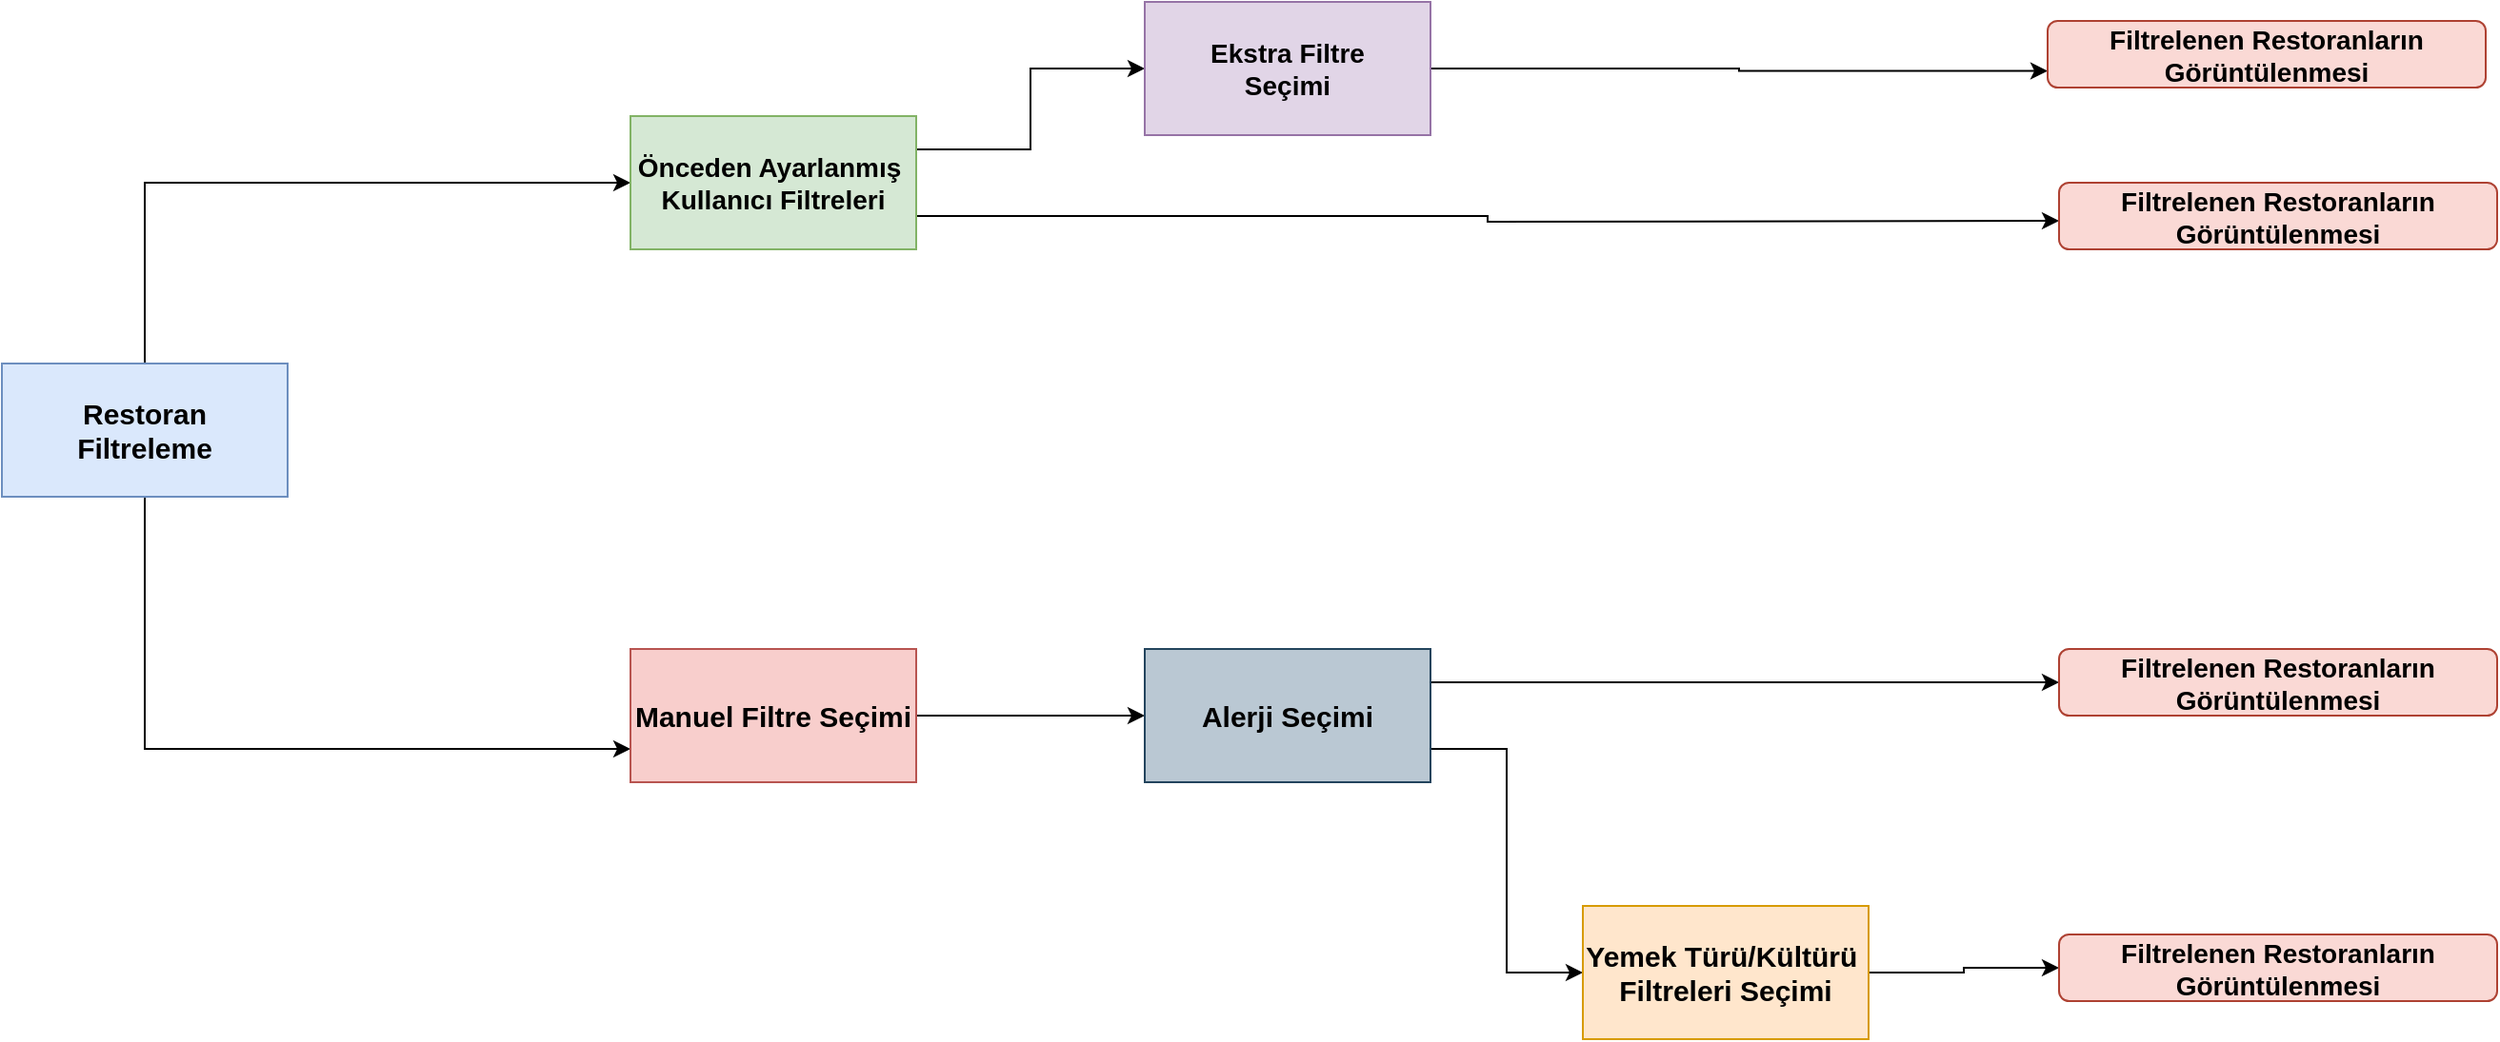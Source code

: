 <mxfile version="24.2.5" type="device">
  <diagram name="Sayfa -1" id="EbYH6_zNYih0m5m2DhFU">
    <mxGraphModel dx="2261" dy="844" grid="1" gridSize="10" guides="1" tooltips="1" connect="1" arrows="1" fold="1" page="1" pageScale="1" pageWidth="827" pageHeight="1169" math="0" shadow="0">
      <root>
        <mxCell id="0" />
        <mxCell id="1" parent="0" />
        <mxCell id="zc3lC73bRbIteGUZRqW--3" style="edgeStyle=orthogonalEdgeStyle;rounded=0;orthogonalLoop=1;jettySize=auto;html=1;exitX=0.5;exitY=0;exitDx=0;exitDy=0;entryX=0;entryY=0.5;entryDx=0;entryDy=0;" edge="1" parent="1" source="zc3lC73bRbIteGUZRqW--1" target="zc3lC73bRbIteGUZRqW--2">
          <mxGeometry relative="1" as="geometry" />
        </mxCell>
        <mxCell id="zc3lC73bRbIteGUZRqW--6" style="edgeStyle=orthogonalEdgeStyle;rounded=0;orthogonalLoop=1;jettySize=auto;html=1;exitX=0.5;exitY=1;exitDx=0;exitDy=0;entryX=0;entryY=0.75;entryDx=0;entryDy=0;" edge="1" parent="1" source="zc3lC73bRbIteGUZRqW--1" target="zc3lC73bRbIteGUZRqW--5">
          <mxGeometry relative="1" as="geometry" />
        </mxCell>
        <mxCell id="zc3lC73bRbIteGUZRqW--1" value="&lt;b style=&quot;font-size: 15px;&quot;&gt;&lt;font style=&quot;font-size: 15px;&quot;&gt;Restoran&lt;/font&gt;&lt;/b&gt;&lt;div style=&quot;font-size: 15px;&quot;&gt;&lt;b style=&quot;&quot;&gt;&lt;font style=&quot;font-size: 15px;&quot;&gt;Filtreleme&lt;/font&gt;&lt;/b&gt;&lt;/div&gt;" style="rounded=0;whiteSpace=wrap;html=1;fillColor=#dae8fc;strokeColor=#6c8ebf;" vertex="1" parent="1">
          <mxGeometry x="-660" y="300" width="150" height="70" as="geometry" />
        </mxCell>
        <mxCell id="zc3lC73bRbIteGUZRqW--8" style="edgeStyle=orthogonalEdgeStyle;rounded=0;orthogonalLoop=1;jettySize=auto;html=1;exitX=1;exitY=0.25;exitDx=0;exitDy=0;entryX=0;entryY=0.5;entryDx=0;entryDy=0;" edge="1" parent="1" source="zc3lC73bRbIteGUZRqW--2" target="zc3lC73bRbIteGUZRqW--7">
          <mxGeometry relative="1" as="geometry" />
        </mxCell>
        <mxCell id="zc3lC73bRbIteGUZRqW--10" style="edgeStyle=orthogonalEdgeStyle;rounded=0;orthogonalLoop=1;jettySize=auto;html=1;exitX=1;exitY=0.75;exitDx=0;exitDy=0;entryX=0;entryY=0.5;entryDx=0;entryDy=0;" edge="1" parent="1" source="zc3lC73bRbIteGUZRqW--2">
          <mxGeometry relative="1" as="geometry">
            <mxPoint x="420" y="225" as="targetPoint" />
          </mxGeometry>
        </mxCell>
        <mxCell id="zc3lC73bRbIteGUZRqW--2" value="&lt;b style=&quot;font-size: 14px;&quot;&gt;&lt;font style=&quot;font-size: 14px;&quot;&gt;Önceden Ayarlanmış&amp;nbsp;&lt;/font&gt;&lt;/b&gt;&lt;div style=&quot;font-size: 14px;&quot;&gt;&lt;b style=&quot;&quot;&gt;&lt;font style=&quot;font-size: 14px;&quot;&gt;Kullanıcı Filtreleri&lt;/font&gt;&lt;/b&gt;&lt;/div&gt;" style="rounded=0;whiteSpace=wrap;html=1;fillColor=#d5e8d4;strokeColor=#82b366;" vertex="1" parent="1">
          <mxGeometry x="-330" y="170" width="150" height="70" as="geometry" />
        </mxCell>
        <mxCell id="zc3lC73bRbIteGUZRqW--17" style="edgeStyle=orthogonalEdgeStyle;rounded=0;orthogonalLoop=1;jettySize=auto;html=1;exitX=1;exitY=0.5;exitDx=0;exitDy=0;entryX=0;entryY=0.5;entryDx=0;entryDy=0;" edge="1" parent="1" source="zc3lC73bRbIteGUZRqW--5" target="zc3lC73bRbIteGUZRqW--16">
          <mxGeometry relative="1" as="geometry" />
        </mxCell>
        <mxCell id="zc3lC73bRbIteGUZRqW--5" value="&lt;b&gt;&lt;font style=&quot;font-size: 15px;&quot;&gt;Manuel Filtre Seçimi&lt;/font&gt;&lt;/b&gt;" style="rounded=0;whiteSpace=wrap;html=1;fillColor=#f8cecc;strokeColor=#b85450;" vertex="1" parent="1">
          <mxGeometry x="-330" y="450" width="150" height="70" as="geometry" />
        </mxCell>
        <mxCell id="zc3lC73bRbIteGUZRqW--14" style="edgeStyle=orthogonalEdgeStyle;rounded=0;orthogonalLoop=1;jettySize=auto;html=1;exitX=1;exitY=0.5;exitDx=0;exitDy=0;entryX=0;entryY=0.75;entryDx=0;entryDy=0;" edge="1" parent="1" source="zc3lC73bRbIteGUZRqW--7" target="zc3lC73bRbIteGUZRqW--11">
          <mxGeometry relative="1" as="geometry" />
        </mxCell>
        <mxCell id="zc3lC73bRbIteGUZRqW--7" value="&lt;b style=&quot;font-size: 14px;&quot;&gt;&lt;font style=&quot;font-size: 14px;&quot;&gt;Ekstra Filtre&lt;/font&gt;&lt;/b&gt;&lt;div style=&quot;font-size: 14px;&quot;&gt;&lt;b style=&quot;&quot;&gt;&lt;font style=&quot;font-size: 14px;&quot;&gt;Seçimi&lt;/font&gt;&lt;/b&gt;&lt;/div&gt;" style="rounded=0;whiteSpace=wrap;html=1;fillColor=#e1d5e7;strokeColor=#9673a6;" vertex="1" parent="1">
          <mxGeometry x="-60" y="110" width="150" height="70" as="geometry" />
        </mxCell>
        <mxCell id="zc3lC73bRbIteGUZRqW--11" value="&lt;b style=&quot;font-size: 14px;&quot;&gt;Filtrelenen Restoranların&lt;/b&gt;&lt;div style=&quot;font-size: 14px;&quot;&gt;&lt;b&gt;Görüntülenmesi&lt;/b&gt;&lt;/div&gt;" style="rounded=1;whiteSpace=wrap;html=1;fillColor=#fad9d5;strokeColor=#ae4132;" vertex="1" parent="1">
          <mxGeometry x="414" y="120" width="230" height="35" as="geometry" />
        </mxCell>
        <mxCell id="zc3lC73bRbIteGUZRqW--13" value="&lt;b style=&quot;font-size: 14px;&quot;&gt;Filtrelenen Restoranların&lt;/b&gt;&lt;div style=&quot;font-size: 14px;&quot;&gt;&lt;b&gt;Görüntülenmesi&lt;/b&gt;&lt;/div&gt;" style="rounded=1;whiteSpace=wrap;html=1;fillColor=#fad9d5;strokeColor=#ae4132;" vertex="1" parent="1">
          <mxGeometry x="420" y="205" width="230" height="35" as="geometry" />
        </mxCell>
        <mxCell id="zc3lC73bRbIteGUZRqW--22" style="edgeStyle=orthogonalEdgeStyle;rounded=0;orthogonalLoop=1;jettySize=auto;html=1;exitX=1;exitY=0.25;exitDx=0;exitDy=0;entryX=0;entryY=0.5;entryDx=0;entryDy=0;" edge="1" parent="1" source="zc3lC73bRbIteGUZRqW--16" target="zc3lC73bRbIteGUZRqW--21">
          <mxGeometry relative="1" as="geometry" />
        </mxCell>
        <mxCell id="zc3lC73bRbIteGUZRqW--25" style="edgeStyle=orthogonalEdgeStyle;rounded=0;orthogonalLoop=1;jettySize=auto;html=1;exitX=1;exitY=0.75;exitDx=0;exitDy=0;entryX=0;entryY=0.5;entryDx=0;entryDy=0;" edge="1" parent="1" source="zc3lC73bRbIteGUZRqW--16" target="zc3lC73bRbIteGUZRqW--23">
          <mxGeometry relative="1" as="geometry" />
        </mxCell>
        <mxCell id="zc3lC73bRbIteGUZRqW--16" value="&lt;span style=&quot;font-size: 15px;&quot;&gt;&lt;b&gt;Alerji Seçimi&lt;/b&gt;&lt;/span&gt;" style="rounded=0;whiteSpace=wrap;html=1;fillColor=#bac8d3;strokeColor=#23445d;" vertex="1" parent="1">
          <mxGeometry x="-60" y="450" width="150" height="70" as="geometry" />
        </mxCell>
        <mxCell id="zc3lC73bRbIteGUZRqW--21" value="&lt;b style=&quot;font-size: 14px;&quot;&gt;Filtrelenen Restoranların&lt;/b&gt;&lt;div style=&quot;font-size: 14px;&quot;&gt;&lt;b&gt;Görüntülenmesi&lt;/b&gt;&lt;/div&gt;" style="rounded=1;whiteSpace=wrap;html=1;fillColor=#fad9d5;strokeColor=#ae4132;" vertex="1" parent="1">
          <mxGeometry x="420" y="450" width="230" height="35" as="geometry" />
        </mxCell>
        <mxCell id="zc3lC73bRbIteGUZRqW--27" style="edgeStyle=orthogonalEdgeStyle;rounded=0;orthogonalLoop=1;jettySize=auto;html=1;exitX=1;exitY=0.5;exitDx=0;exitDy=0;entryX=0;entryY=0.5;entryDx=0;entryDy=0;" edge="1" parent="1" source="zc3lC73bRbIteGUZRqW--23" target="zc3lC73bRbIteGUZRqW--26">
          <mxGeometry relative="1" as="geometry" />
        </mxCell>
        <mxCell id="zc3lC73bRbIteGUZRqW--23" value="&lt;span style=&quot;font-size: 15px;&quot;&gt;&lt;b&gt;Yemek Türü/Kültürü&amp;nbsp;&lt;/b&gt;&lt;/span&gt;&lt;div&gt;&lt;span style=&quot;font-size: 15px;&quot;&gt;&lt;b&gt;Filtreleri Seçimi&lt;/b&gt;&lt;/span&gt;&lt;/div&gt;" style="rounded=0;whiteSpace=wrap;html=1;fillColor=#ffe6cc;strokeColor=#d79b00;" vertex="1" parent="1">
          <mxGeometry x="170" y="585" width="150" height="70" as="geometry" />
        </mxCell>
        <mxCell id="zc3lC73bRbIteGUZRqW--26" value="&lt;b style=&quot;font-size: 14px;&quot;&gt;Filtrelenen Restoranların&lt;/b&gt;&lt;div style=&quot;font-size: 14px;&quot;&gt;&lt;b&gt;Görüntülenmesi&lt;/b&gt;&lt;/div&gt;" style="rounded=1;whiteSpace=wrap;html=1;fillColor=#fad9d5;strokeColor=#ae4132;" vertex="1" parent="1">
          <mxGeometry x="420" y="600" width="230" height="35" as="geometry" />
        </mxCell>
      </root>
    </mxGraphModel>
  </diagram>
</mxfile>

